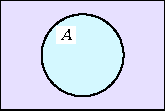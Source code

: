 size(3cm,2cm);
// Colors from "Still not getting any" by sp613g, https://kuler.adobe.com/#themeID/181115 
pen color_light1=rgb(219,213,242);
pen color_dark1=rgb(22,64,89);
pen color_base=rgb(201,235,242);
pen color_dark2=rgb(69,115,110);
pen color_light2=rgb(242,226,196);

pair z0=(0,0);
pair z1=(0,0);  // center of circle1
real r=1.5;     // radius
path c1=circle(z1,r);
fill(c1,color_base);

draw(c1);

picture a_box=new picture;
real label_offset_x=0.4*r, label_offset_y=0.5*r;
label(a_box,"{\scriptsize $A$}",z1+(-1*label_offset_x,label_offset_y));
add(a_box,filltype=Fill(white));

draw((-1-r,0)--(1+r,0),nullpen); // empty line to make universal box same size as other two

shipout(bbox(0.25cm, filltype=FillDraw(fillpen=color_light1)));
